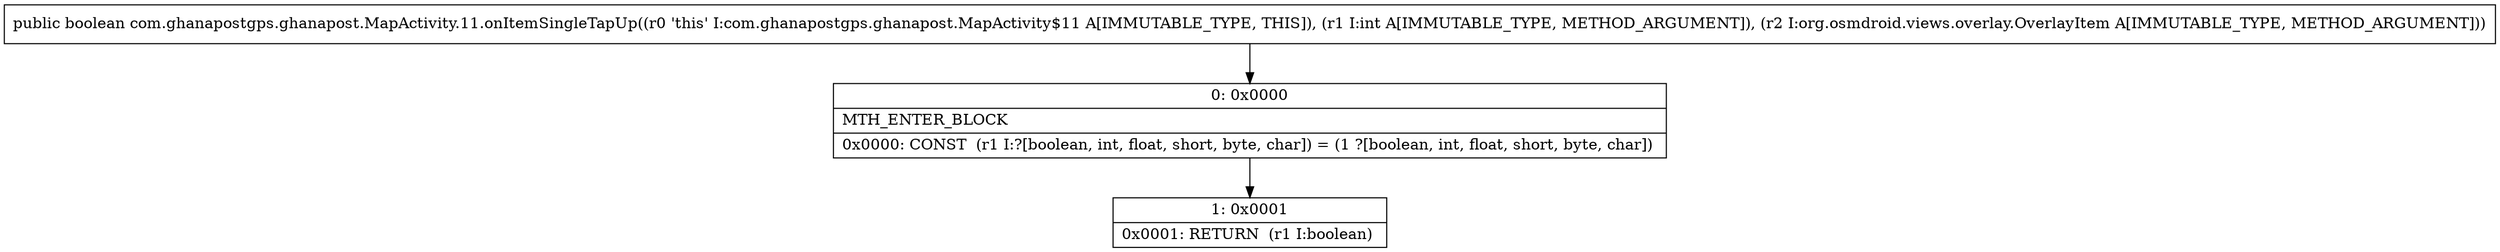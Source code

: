 digraph "CFG forcom.ghanapostgps.ghanapost.MapActivity.11.onItemSingleTapUp(ILorg\/osmdroid\/views\/overlay\/OverlayItem;)Z" {
Node_0 [shape=record,label="{0\:\ 0x0000|MTH_ENTER_BLOCK\l|0x0000: CONST  (r1 I:?[boolean, int, float, short, byte, char]) = (1 ?[boolean, int, float, short, byte, char]) \l}"];
Node_1 [shape=record,label="{1\:\ 0x0001|0x0001: RETURN  (r1 I:boolean) \l}"];
MethodNode[shape=record,label="{public boolean com.ghanapostgps.ghanapost.MapActivity.11.onItemSingleTapUp((r0 'this' I:com.ghanapostgps.ghanapost.MapActivity$11 A[IMMUTABLE_TYPE, THIS]), (r1 I:int A[IMMUTABLE_TYPE, METHOD_ARGUMENT]), (r2 I:org.osmdroid.views.overlay.OverlayItem A[IMMUTABLE_TYPE, METHOD_ARGUMENT])) }"];
MethodNode -> Node_0;
Node_0 -> Node_1;
}

